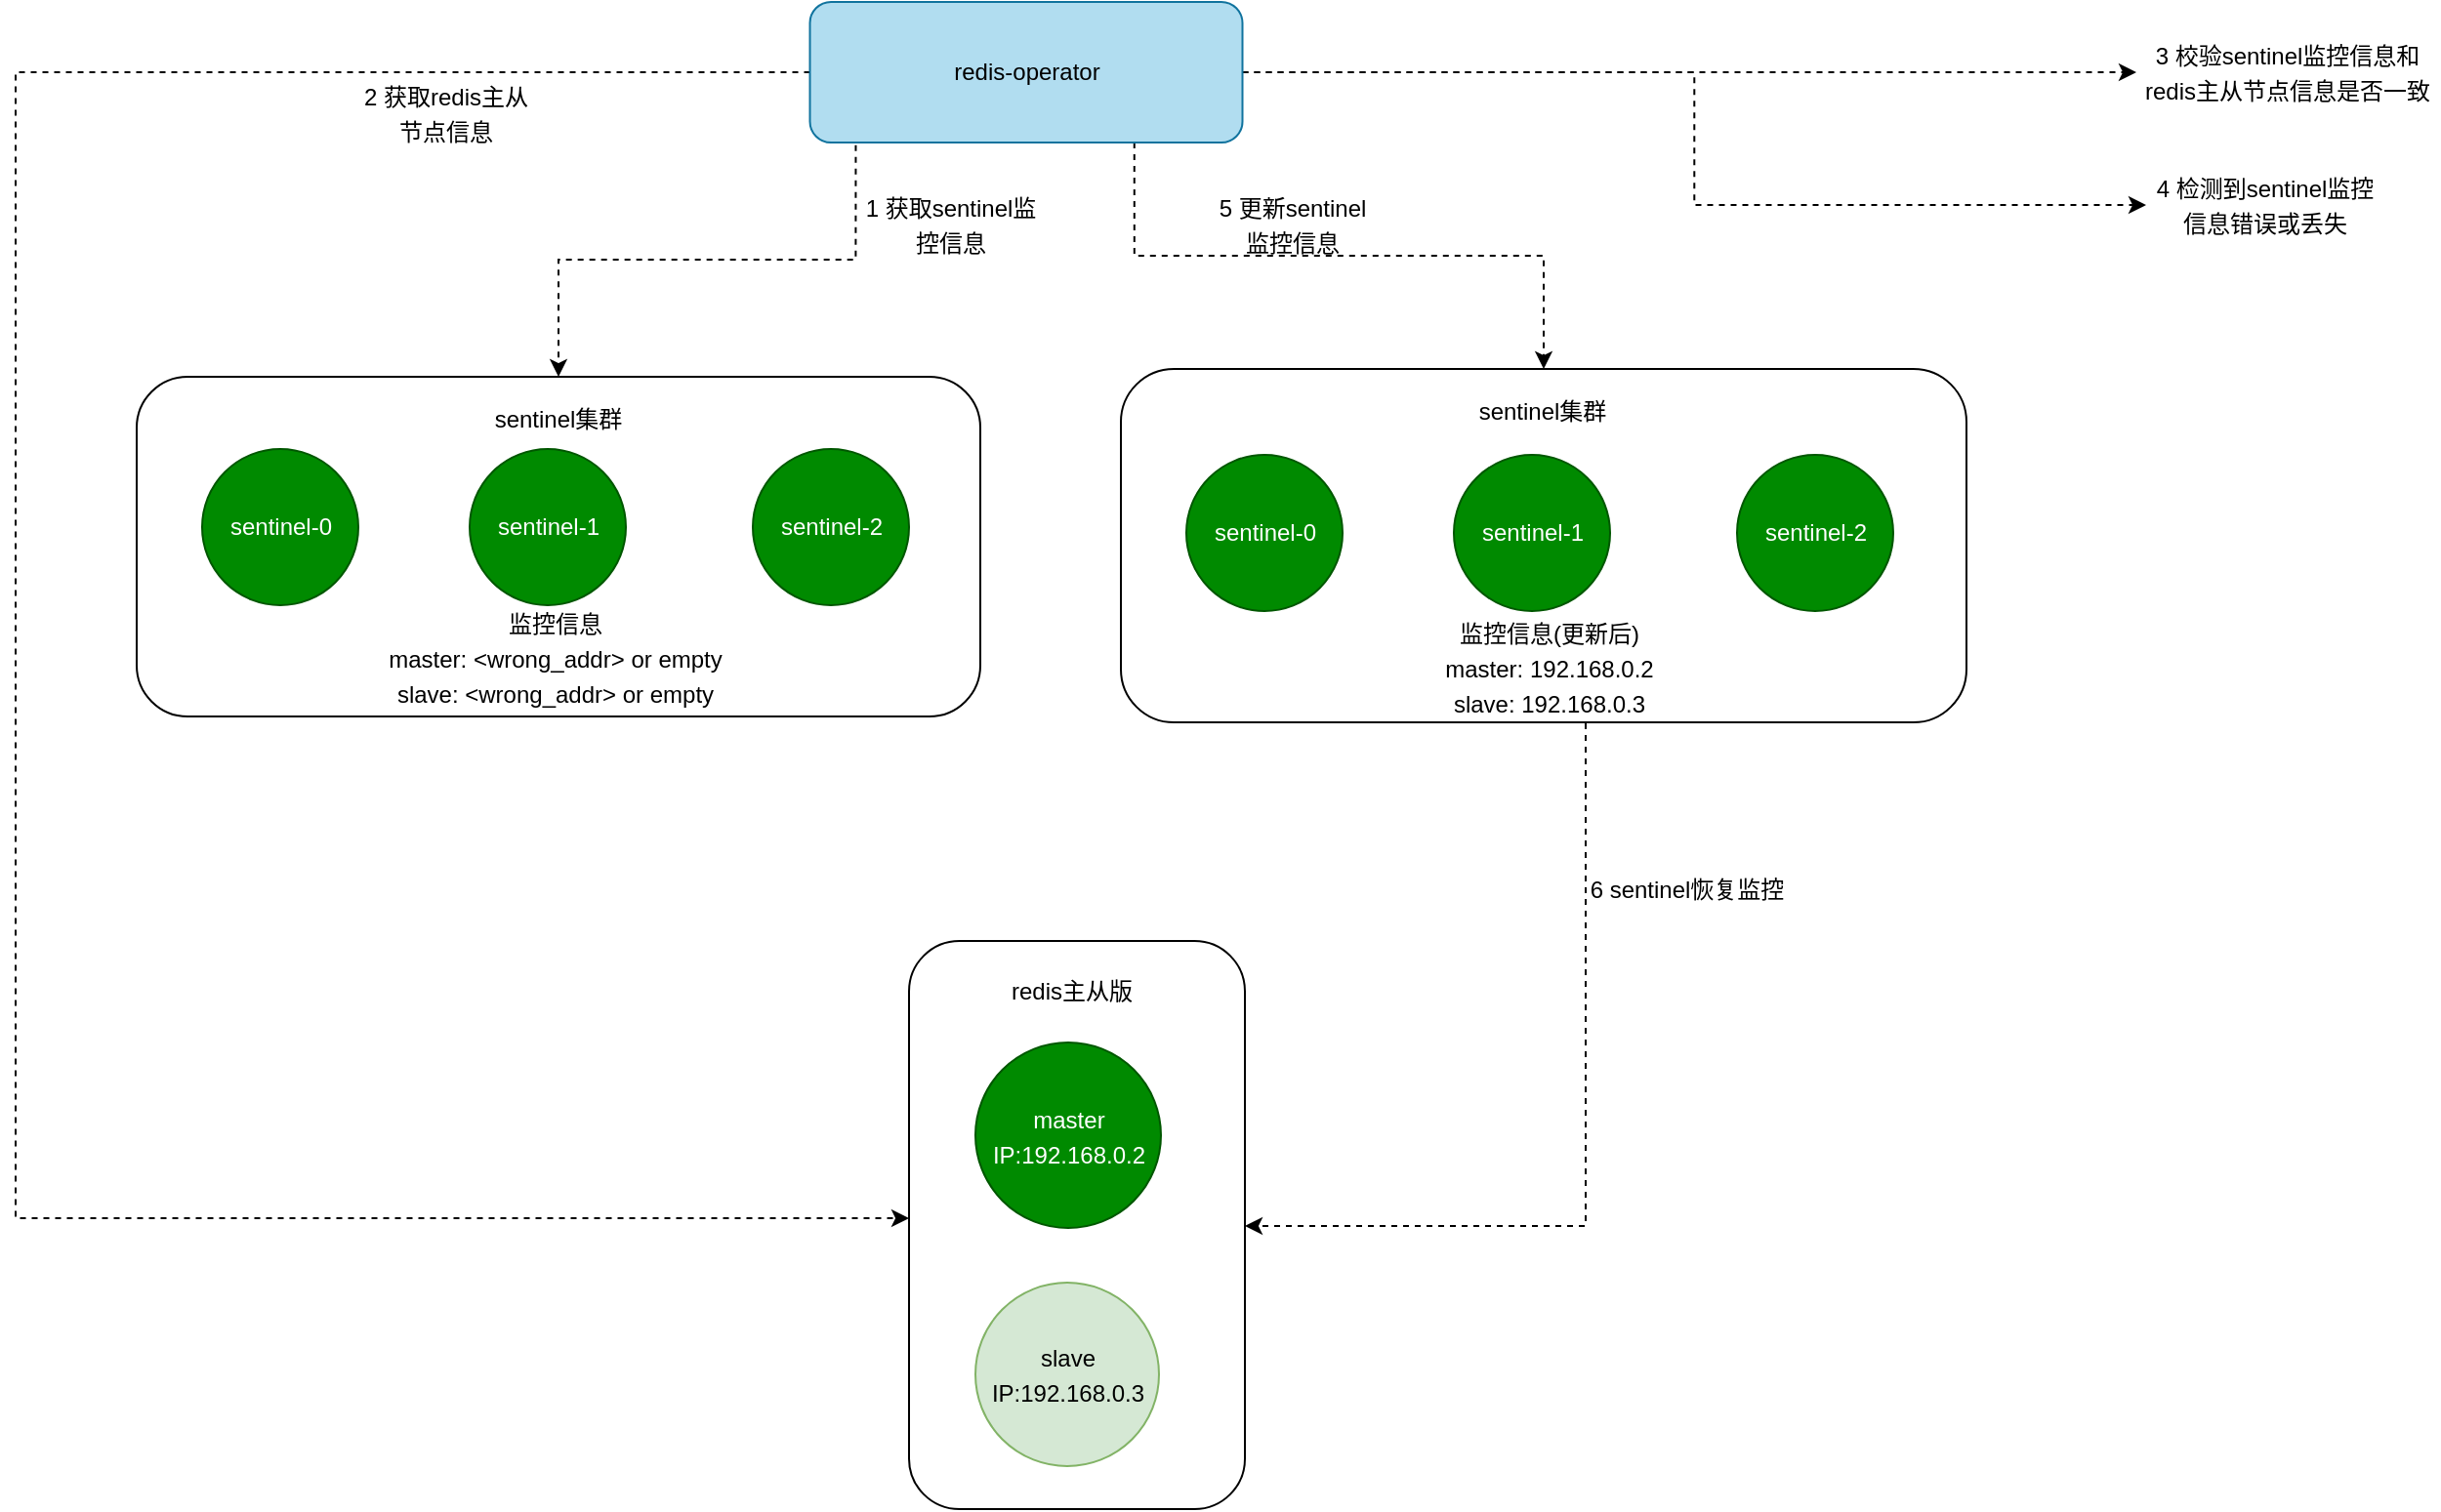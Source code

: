 <mxfile version="21.2.9" type="github">
  <diagram id="rYdwiMb5jvszhZctyrXV" name="第 1 页">
    <mxGraphModel dx="1068" dy="874" grid="0" gridSize="10" guides="1" tooltips="1" connect="1" arrows="1" fold="1" page="0" pageScale="1" pageWidth="1920" pageHeight="1200" math="0" shadow="0">
      <root>
        <mxCell id="0" />
        <mxCell id="1" parent="0" />
        <mxCell id="YQscOVflWYW1QB9K6YFz-36" value="" style="rounded=1;whiteSpace=wrap;html=1;" parent="1" vertex="1">
          <mxGeometry x="879.5" y="819" width="172" height="291" as="geometry" />
        </mxCell>
        <mxCell id="YQscOVflWYW1QB9K6YFz-4" value="" style="rounded=1;whiteSpace=wrap;html=1;" parent="1" vertex="1">
          <mxGeometry x="484" y="530" width="432" height="174" as="geometry" />
        </mxCell>
        <mxCell id="YQscOVflWYW1QB9K6YFz-1" value="sentinel-0" style="ellipse;whiteSpace=wrap;html=1;aspect=fixed;fillColor=#008a00;fontColor=#ffffff;strokeColor=#005700;" parent="1" vertex="1">
          <mxGeometry x="517.5" y="567" width="80" height="80" as="geometry" />
        </mxCell>
        <mxCell id="YQscOVflWYW1QB9K6YFz-2" value="sentinel-2" style="ellipse;whiteSpace=wrap;html=1;aspect=fixed;fillColor=#008a00;fontColor=#ffffff;strokeColor=#005700;" parent="1" vertex="1">
          <mxGeometry x="799.5" y="567" width="80" height="80" as="geometry" />
        </mxCell>
        <mxCell id="YQscOVflWYW1QB9K6YFz-3" value="sentinel-1" style="ellipse;whiteSpace=wrap;html=1;aspect=fixed;fillColor=#008a00;fontColor=#ffffff;strokeColor=#005700;" parent="1" vertex="1">
          <mxGeometry x="654.5" y="567" width="80" height="80" as="geometry" />
        </mxCell>
        <mxCell id="YQscOVflWYW1QB9K6YFz-5" value="sentinel集群" style="text;html=1;strokeColor=none;fillColor=none;align=center;verticalAlign=middle;whiteSpace=wrap;rounded=0;" parent="1" vertex="1">
          <mxGeometry x="664" y="537" width="72" height="30" as="geometry" />
        </mxCell>
        <mxCell id="YQscOVflWYW1QB9K6YFz-37" value="&lt;p style=&quot;line-height: 150%;&quot;&gt;master&lt;br&gt;IP:192.168.0.2&lt;/p&gt;" style="ellipse;whiteSpace=wrap;html=1;aspect=fixed;fillColor=#008a00;fontColor=#ffffff;strokeColor=#005700;" parent="1" vertex="1">
          <mxGeometry x="913.5" y="871" width="95" height="95" as="geometry" />
        </mxCell>
        <mxCell id="YQscOVflWYW1QB9K6YFz-39" value="&lt;p style=&quot;line-height: 150%;&quot;&gt;slave&lt;br&gt;IP:192.168.0.3&lt;/p&gt;" style="ellipse;whiteSpace=wrap;html=1;aspect=fixed;fillColor=#d5e8d4;strokeColor=#82b366;" parent="1" vertex="1">
          <mxGeometry x="913.5" y="994" width="94" height="94" as="geometry" />
        </mxCell>
        <mxCell id="B2N0Zq3Kd3Tc7z_olNVD-4" style="edgeStyle=orthogonalEdgeStyle;rounded=0;orthogonalLoop=1;jettySize=auto;html=1;exitX=0.106;exitY=1.019;exitDx=0;exitDy=0;exitPerimeter=0;entryX=0.5;entryY=0;entryDx=0;entryDy=0;dashed=1;" parent="1" source="YQscOVflWYW1QB9K6YFz-41" target="YQscOVflWYW1QB9K6YFz-4" edge="1">
          <mxGeometry relative="1" as="geometry" />
        </mxCell>
        <mxCell id="B2N0Zq3Kd3Tc7z_olNVD-13" style="edgeStyle=orthogonalEdgeStyle;rounded=0;orthogonalLoop=1;jettySize=auto;html=1;exitX=0;exitY=0.5;exitDx=0;exitDy=0;dashed=1;" parent="1" source="YQscOVflWYW1QB9K6YFz-41" target="YQscOVflWYW1QB9K6YFz-36" edge="1">
          <mxGeometry relative="1" as="geometry">
            <mxPoint x="372.625" y="961.375" as="targetPoint" />
            <Array as="points">
              <mxPoint x="422" y="374" />
              <mxPoint x="422" y="961" />
            </Array>
          </mxGeometry>
        </mxCell>
        <mxCell id="B2N0Zq3Kd3Tc7z_olNVD-15" style="edgeStyle=orthogonalEdgeStyle;rounded=0;orthogonalLoop=1;jettySize=auto;html=1;exitX=1;exitY=0.5;exitDx=0;exitDy=0;entryX=0;entryY=0.5;entryDx=0;entryDy=0;dashed=1;" parent="1" source="YQscOVflWYW1QB9K6YFz-41" target="B2N0Zq3Kd3Tc7z_olNVD-7" edge="1">
          <mxGeometry relative="1" as="geometry" />
        </mxCell>
        <mxCell id="B2N0Zq3Kd3Tc7z_olNVD-17" style="edgeStyle=orthogonalEdgeStyle;rounded=0;orthogonalLoop=1;jettySize=auto;html=1;exitX=0.75;exitY=1;exitDx=0;exitDy=0;entryX=0.5;entryY=0;entryDx=0;entryDy=0;dashed=1;" parent="1" source="YQscOVflWYW1QB9K6YFz-41" target="B2N0Zq3Kd3Tc7z_olNVD-27" edge="1">
          <mxGeometry relative="1" as="geometry" />
        </mxCell>
        <mxCell id="B2N0Zq3Kd3Tc7z_olNVD-19" style="edgeStyle=orthogonalEdgeStyle;rounded=0;orthogonalLoop=1;jettySize=auto;html=1;exitX=1;exitY=0.5;exitDx=0;exitDy=0;entryX=0;entryY=0.5;entryDx=0;entryDy=0;dashed=1;" parent="1" source="YQscOVflWYW1QB9K6YFz-41" target="B2N0Zq3Kd3Tc7z_olNVD-8" edge="1">
          <mxGeometry relative="1" as="geometry" />
        </mxCell>
        <mxCell id="YQscOVflWYW1QB9K6YFz-41" value="redis-operator" style="rounded=1;whiteSpace=wrap;html=1;fillColor=#b1ddf0;strokeColor=#10739e;" parent="1" vertex="1">
          <mxGeometry x="828.75" y="338" width="221.5" height="72" as="geometry" />
        </mxCell>
        <mxCell id="B2N0Zq3Kd3Tc7z_olNVD-1" value="redis主从版" style="text;html=1;strokeColor=none;fillColor=none;align=center;verticalAlign=middle;whiteSpace=wrap;rounded=0;" parent="1" vertex="1">
          <mxGeometry x="924.5" y="830" width="76" height="30" as="geometry" />
        </mxCell>
        <mxCell id="B2N0Zq3Kd3Tc7z_olNVD-5" value="&lt;p style=&quot;line-height: 150%;&quot;&gt;1 获取sentinel监控信息&lt;/p&gt;" style="text;html=1;strokeColor=none;fillColor=none;align=center;verticalAlign=middle;whiteSpace=wrap;rounded=0;" parent="1" vertex="1">
          <mxGeometry x="855.5" y="437" width="90" height="30" as="geometry" />
        </mxCell>
        <mxCell id="B2N0Zq3Kd3Tc7z_olNVD-6" value="&lt;p style=&quot;line-height: 150%;&quot;&gt;2 获取redis主从节点信息&lt;/p&gt;" style="text;html=1;strokeColor=none;fillColor=none;align=center;verticalAlign=middle;whiteSpace=wrap;rounded=0;" parent="1" vertex="1">
          <mxGeometry x="596" y="380" width="93" height="30" as="geometry" />
        </mxCell>
        <mxCell id="B2N0Zq3Kd3Tc7z_olNVD-7" value="&lt;p style=&quot;line-height: 150%;&quot;&gt;3 校验sentinel监控信息和redis主从节点信息是否一致&lt;/p&gt;" style="text;html=1;strokeColor=none;fillColor=none;align=center;verticalAlign=middle;whiteSpace=wrap;rounded=0;" parent="1" vertex="1">
          <mxGeometry x="1508" y="359" width="155" height="30" as="geometry" />
        </mxCell>
        <mxCell id="B2N0Zq3Kd3Tc7z_olNVD-8" value="&lt;p style=&quot;line-height: 150%;&quot;&gt;4 检测到sentinel监控信息错误或丢失&lt;/p&gt;" style="text;html=1;strokeColor=none;fillColor=none;align=center;verticalAlign=middle;whiteSpace=wrap;rounded=0;" parent="1" vertex="1">
          <mxGeometry x="1513" y="427" width="122" height="30" as="geometry" />
        </mxCell>
        <mxCell id="B2N0Zq3Kd3Tc7z_olNVD-9" value="&lt;p style=&quot;line-height: 150%;&quot;&gt;5 更新sentinel监控信息&lt;/p&gt;" style="text;html=1;strokeColor=none;fillColor=none;align=center;verticalAlign=middle;whiteSpace=wrap;rounded=0;" parent="1" vertex="1">
          <mxGeometry x="1034" y="437" width="84" height="30" as="geometry" />
        </mxCell>
        <mxCell id="B2N0Zq3Kd3Tc7z_olNVD-10" value="&lt;p style=&quot;line-height: 150%;&quot;&gt;6 sentinel恢复监控&lt;/p&gt;" style="text;html=1;strokeColor=none;fillColor=none;align=center;verticalAlign=middle;whiteSpace=wrap;rounded=0;" parent="1" vertex="1">
          <mxGeometry x="1226" y="777" width="104" height="30" as="geometry" />
        </mxCell>
        <mxCell id="B2N0Zq3Kd3Tc7z_olNVD-11" value="&lt;p style=&quot;line-height: 150%;&quot;&gt;&lt;br&gt;监控信息&lt;br&gt;master: &amp;lt;wrong_addr&amp;gt; or empty&lt;br&gt;slave: &amp;lt;wrong_addr&amp;gt; or empty&lt;/p&gt;" style="text;html=1;strokeColor=none;fillColor=none;align=center;verticalAlign=middle;whiteSpace=wrap;rounded=0;" parent="1" vertex="1">
          <mxGeometry x="604" y="650" width="189" height="30" as="geometry" />
        </mxCell>
        <mxCell id="B2N0Zq3Kd3Tc7z_olNVD-35" style="edgeStyle=orthogonalEdgeStyle;rounded=0;orthogonalLoop=1;jettySize=auto;html=1;exitX=0.5;exitY=1;exitDx=0;exitDy=0;dashed=1;" parent="1" source="B2N0Zq3Kd3Tc7z_olNVD-27" target="YQscOVflWYW1QB9K6YFz-36" edge="1">
          <mxGeometry relative="1" as="geometry">
            <mxPoint x="1205" y="957" as="targetPoint" />
            <Array as="points">
              <mxPoint x="1226" y="694" />
              <mxPoint x="1226" y="965" />
            </Array>
          </mxGeometry>
        </mxCell>
        <mxCell id="B2N0Zq3Kd3Tc7z_olNVD-27" value="" style="rounded=1;whiteSpace=wrap;html=1;" parent="1" vertex="1">
          <mxGeometry x="988" y="526" width="433" height="181" as="geometry" />
        </mxCell>
        <mxCell id="B2N0Zq3Kd3Tc7z_olNVD-28" value="sentinel-0" style="ellipse;whiteSpace=wrap;html=1;aspect=fixed;fillColor=#008a00;fontColor=#ffffff;strokeColor=#005700;" parent="1" vertex="1">
          <mxGeometry x="1021.5" y="570" width="80" height="80" as="geometry" />
        </mxCell>
        <mxCell id="B2N0Zq3Kd3Tc7z_olNVD-29" value="sentinel-2" style="ellipse;whiteSpace=wrap;html=1;aspect=fixed;fillColor=#008a00;fontColor=#ffffff;strokeColor=#005700;" parent="1" vertex="1">
          <mxGeometry x="1303.5" y="570" width="80" height="80" as="geometry" />
        </mxCell>
        <mxCell id="B2N0Zq3Kd3Tc7z_olNVD-30" value="sentinel-1" style="ellipse;whiteSpace=wrap;html=1;aspect=fixed;fillColor=#008a00;fontColor=#ffffff;strokeColor=#005700;" parent="1" vertex="1">
          <mxGeometry x="1158.5" y="570" width="80" height="80" as="geometry" />
        </mxCell>
        <mxCell id="B2N0Zq3Kd3Tc7z_olNVD-31" value="sentinel集群" style="text;html=1;strokeColor=none;fillColor=none;align=center;verticalAlign=middle;whiteSpace=wrap;rounded=0;" parent="1" vertex="1">
          <mxGeometry x="1168" y="533" width="72" height="30" as="geometry" />
        </mxCell>
        <mxCell id="B2N0Zq3Kd3Tc7z_olNVD-33" value="&lt;p style=&quot;line-height: 150%;&quot;&gt;&lt;br&gt;监控信息(更新后)&lt;br&gt;master: 192.168.0.2&lt;br&gt;slave: 192.168.0.3&lt;/p&gt;" style="text;html=1;strokeColor=none;fillColor=none;align=center;verticalAlign=middle;whiteSpace=wrap;rounded=0;" parent="1" vertex="1">
          <mxGeometry x="1147" y="657" width="120.5" height="26" as="geometry" />
        </mxCell>
      </root>
    </mxGraphModel>
  </diagram>
</mxfile>
